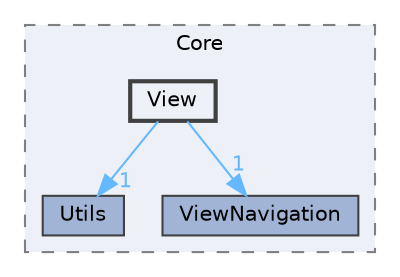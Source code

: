 digraph "app/src/Core/View"
{
 // LATEX_PDF_SIZE
  bgcolor="transparent";
  edge [fontname=Helvetica,fontsize=10,labelfontname=Helvetica,labelfontsize=10];
  node [fontname=Helvetica,fontsize=10,shape=box,height=0.2,width=0.4];
  compound=true
  subgraph clusterdir_f7d4be874a03ffe36f67d0add008229d {
    graph [ bgcolor="#edf0f7", pencolor="grey50", label="Core", fontname=Helvetica,fontsize=10 style="filled,dashed", URL="dir_f7d4be874a03ffe36f67d0add008229d.html",tooltip=""]
  dir_a8cdd76f89cb5d1147863588b8fb5cd3 [label="Utils", fillcolor="#a2b4d6", color="grey25", style="filled", URL="dir_a8cdd76f89cb5d1147863588b8fb5cd3.html",tooltip=""];
  dir_bd55bf7dcf6fda76eef10d74b3b28f93 [label="ViewNavigation", fillcolor="#a2b4d6", color="grey25", style="filled", URL="dir_bd55bf7dcf6fda76eef10d74b3b28f93.html",tooltip=""];
  dir_1b5e0923ae88e8573e3337338329fa29 [label="View", fillcolor="#edf0f7", color="grey25", style="filled,bold", URL="dir_1b5e0923ae88e8573e3337338329fa29.html",tooltip=""];
  }
  dir_1b5e0923ae88e8573e3337338329fa29->dir_a8cdd76f89cb5d1147863588b8fb5cd3 [headlabel="1", labeldistance=1.5 headhref="dir_000023_000022.html" href="dir_000023_000022.html" color="steelblue1" fontcolor="steelblue1"];
  dir_1b5e0923ae88e8573e3337338329fa29->dir_bd55bf7dcf6fda76eef10d74b3b28f93 [headlabel="1", labeldistance=1.5 headhref="dir_000023_000024.html" href="dir_000023_000024.html" color="steelblue1" fontcolor="steelblue1"];
}

